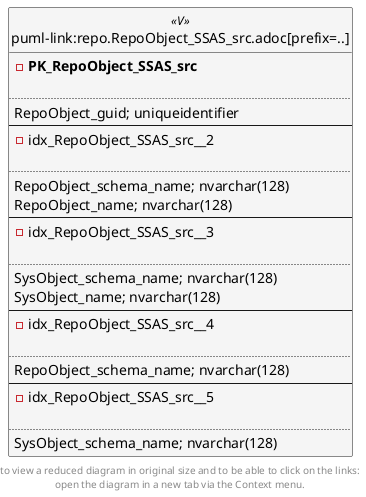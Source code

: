 @startuml
left to right direction
'top to bottom direction
hide circle
'avoide "." issues:
set namespaceSeparator none


skinparam class {
  BackgroundColor White
  BackgroundColor<<FN>> Yellow
  BackgroundColor<<FS>> Yellow
  BackgroundColor<<FT>> LightGray
  BackgroundColor<<IF>> Yellow
  BackgroundColor<<IS>> Yellow
  BackgroundColor<<P>> Aqua
  BackgroundColor<<PC>> Aqua
  BackgroundColor<<SN>> Yellow
  BackgroundColor<<SO>> SlateBlue
  BackgroundColor<<TF>> LightGray
  BackgroundColor<<TR>> Tomato
  BackgroundColor<<U>> White
  BackgroundColor<<V>> WhiteSmoke
  BackgroundColor<<X>> Aqua
}


entity "puml-link:repo.RepoObject_SSAS_src.adoc[prefix=..]" as repo.RepoObject_SSAS_src << V >> {
- **PK_RepoObject_SSAS_src**

..
RepoObject_guid; uniqueidentifier
--
- idx_RepoObject_SSAS_src__2

..
RepoObject_schema_name; nvarchar(128)
RepoObject_name; nvarchar(128)
--
- idx_RepoObject_SSAS_src__3

..
SysObject_schema_name; nvarchar(128)
SysObject_name; nvarchar(128)
--
- idx_RepoObject_SSAS_src__4

..
RepoObject_schema_name; nvarchar(128)
--
- idx_RepoObject_SSAS_src__5

..
SysObject_schema_name; nvarchar(128)
}


footer
to view a reduced diagram in original size and to be able to click on the links:
open the diagram in a new tab via the Context menu.
end footer

@enduml

